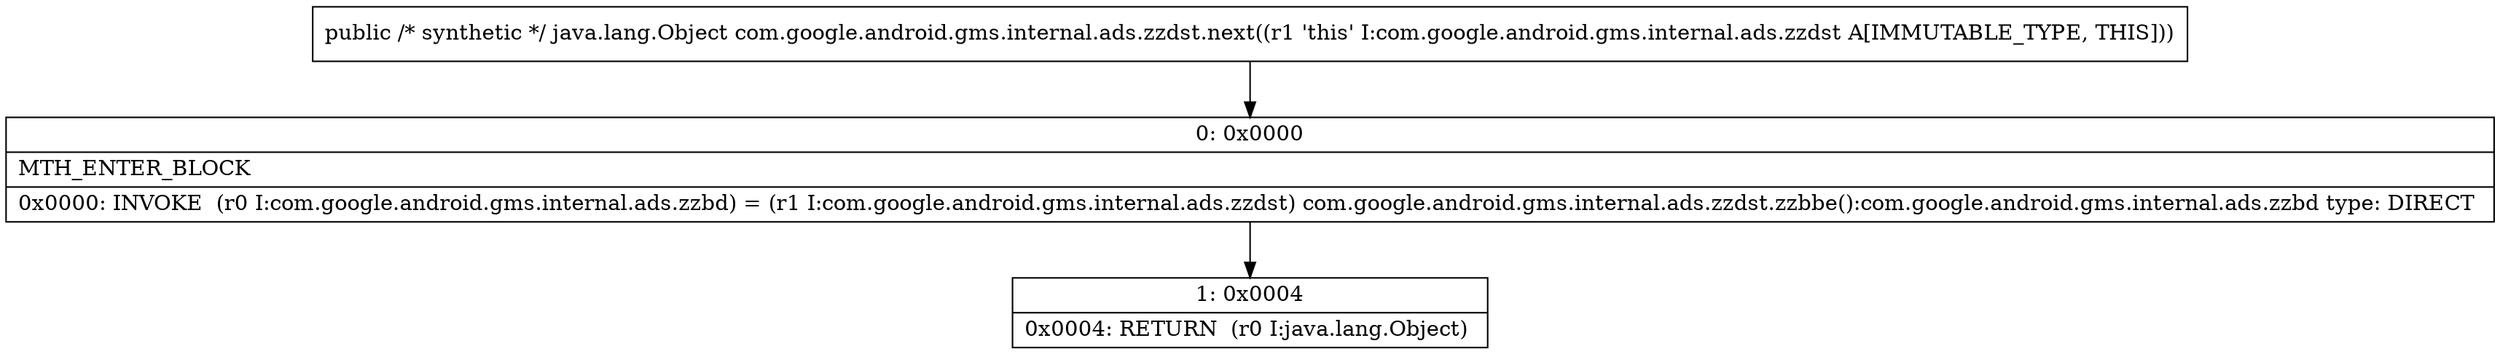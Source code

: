 digraph "CFG forcom.google.android.gms.internal.ads.zzdst.next()Ljava\/lang\/Object;" {
Node_0 [shape=record,label="{0\:\ 0x0000|MTH_ENTER_BLOCK\l|0x0000: INVOKE  (r0 I:com.google.android.gms.internal.ads.zzbd) = (r1 I:com.google.android.gms.internal.ads.zzdst) com.google.android.gms.internal.ads.zzdst.zzbbe():com.google.android.gms.internal.ads.zzbd type: DIRECT \l}"];
Node_1 [shape=record,label="{1\:\ 0x0004|0x0004: RETURN  (r0 I:java.lang.Object) \l}"];
MethodNode[shape=record,label="{public \/* synthetic *\/ java.lang.Object com.google.android.gms.internal.ads.zzdst.next((r1 'this' I:com.google.android.gms.internal.ads.zzdst A[IMMUTABLE_TYPE, THIS])) }"];
MethodNode -> Node_0;
Node_0 -> Node_1;
}

